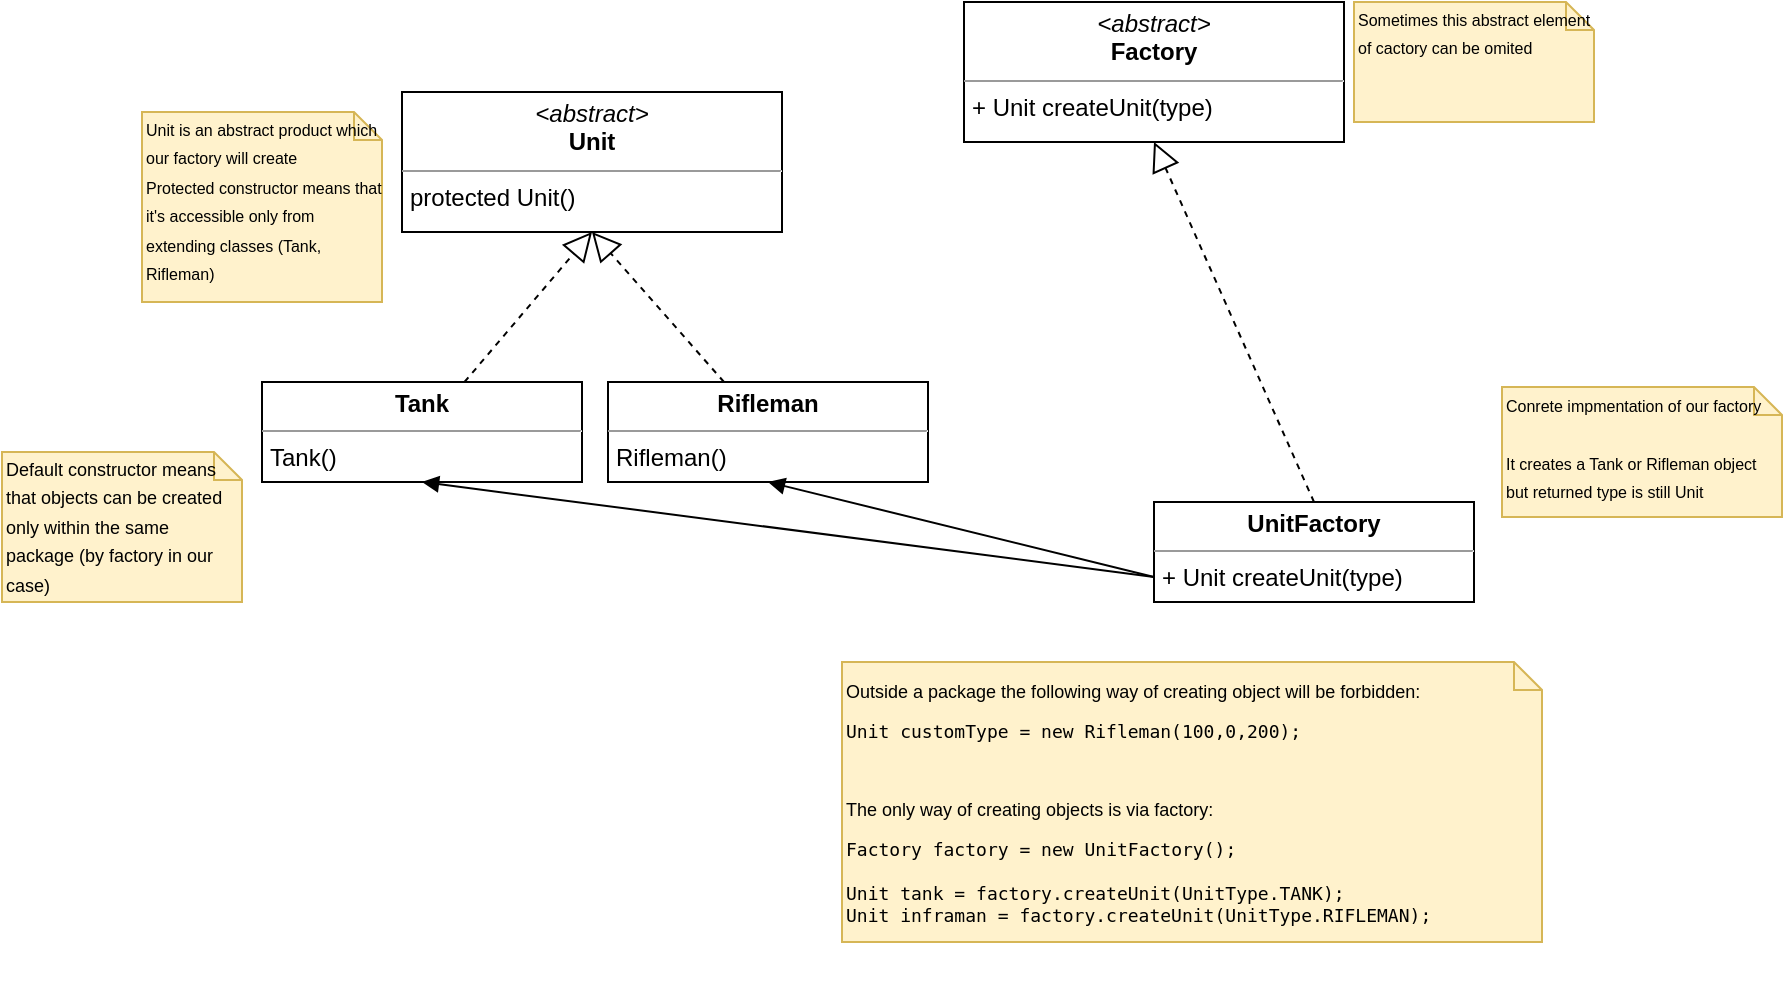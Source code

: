 <mxfile version="10.7.7" type="device"><diagram id="myp2j5GhFaoeZRR024FT" name="Page-1"><mxGraphModel dx="1837" dy="517" grid="1" gridSize="10" guides="1" tooltips="1" connect="1" arrows="1" fold="1" page="1" pageScale="1" pageWidth="827" pageHeight="1169" math="0" shadow="0"><root><mxCell id="0"/><mxCell id="1" parent="0"/><mxCell id="9NYKBY-X-d-ygNzJKOde-1" value="&lt;p style=&quot;margin: 0px ; margin-top: 4px ; text-align: center&quot;&gt;&lt;i&gt;&amp;lt;abstract&amp;gt;&lt;/i&gt;&lt;br&gt;&lt;b&gt;Unit&lt;/b&gt;&lt;/p&gt;&lt;hr size=&quot;1&quot;&gt;&lt;p style=&quot;margin: 0px ; margin-left: 4px&quot;&gt;protected Unit()&lt;/p&gt;" style="verticalAlign=top;align=left;overflow=fill;fontSize=12;fontFamily=Helvetica;html=1;" vertex="1" parent="1"><mxGeometry x="150" y="105" width="190" height="70" as="geometry"/></mxCell><mxCell id="9NYKBY-X-d-ygNzJKOde-2" value="&lt;p style=&quot;margin: 0px ; margin-top: 4px ; text-align: center&quot;&gt;&lt;i&gt;&amp;lt;abstract&amp;gt;&lt;/i&gt;&lt;br&gt;&lt;b&gt;Factory&lt;/b&gt;&lt;/p&gt;&lt;hr size=&quot;1&quot;&gt;&lt;p style=&quot;margin: 0px ; margin-left: 4px&quot;&gt;+ Unit createUnit(type)&lt;/p&gt;" style="verticalAlign=top;align=left;overflow=fill;fontSize=12;fontFamily=Helvetica;html=1;" vertex="1" parent="1"><mxGeometry x="431" y="60" width="190" height="70" as="geometry"/></mxCell><mxCell id="9NYKBY-X-d-ygNzJKOde-3" value="&lt;p style=&quot;margin: 0px ; margin-top: 4px ; text-align: center&quot;&gt;&lt;b&gt;Tank&lt;/b&gt;&lt;/p&gt;&lt;hr size=&quot;1&quot;&gt;&lt;p style=&quot;margin: 0px ; margin-left: 4px&quot;&gt;Tank()&lt;/p&gt;" style="verticalAlign=top;align=left;overflow=fill;fontSize=12;fontFamily=Helvetica;html=1;" vertex="1" parent="1"><mxGeometry x="80" y="250" width="160" height="50" as="geometry"/></mxCell><mxCell id="9NYKBY-X-d-ygNzJKOde-4" value="&lt;p style=&quot;margin: 0px ; margin-top: 4px ; text-align: center&quot;&gt;&lt;b&gt;Rifleman&lt;/b&gt;&lt;/p&gt;&lt;hr size=&quot;1&quot;&gt;&lt;p style=&quot;margin: 0px ; margin-left: 4px&quot;&gt;Rifleman()&lt;/p&gt;" style="verticalAlign=top;align=left;overflow=fill;fontSize=12;fontFamily=Helvetica;html=1;" vertex="1" parent="1"><mxGeometry x="253" y="250" width="160" height="50" as="geometry"/></mxCell><mxCell id="9NYKBY-X-d-ygNzJKOde-5" value="&lt;p style=&quot;margin: 0px ; margin-top: 4px ; text-align: center&quot;&gt;&lt;b&gt;UnitFactory&lt;/b&gt;&lt;/p&gt;&lt;hr size=&quot;1&quot;&gt;&lt;p style=&quot;margin: 0px ; margin-left: 4px&quot;&gt;+ Unit createUnit(type)&lt;br&gt;&lt;/p&gt;" style="verticalAlign=top;align=left;overflow=fill;fontSize=12;fontFamily=Helvetica;html=1;" vertex="1" parent="1"><mxGeometry x="526" y="310" width="160" height="50" as="geometry"/></mxCell><mxCell id="9NYKBY-X-d-ygNzJKOde-6" value="" style="endArrow=block;dashed=1;endFill=0;endSize=12;html=1;entryX=0.5;entryY=1;entryDx=0;entryDy=0;" edge="1" parent="1" source="9NYKBY-X-d-ygNzJKOde-3" target="9NYKBY-X-d-ygNzJKOde-1"><mxGeometry width="160" relative="1" as="geometry"><mxPoint y="230" as="sourcePoint"/><mxPoint x="160" y="230" as="targetPoint"/></mxGeometry></mxCell><mxCell id="9NYKBY-X-d-ygNzJKOde-7" value="" style="endArrow=block;dashed=1;endFill=0;endSize=12;html=1;" edge="1" parent="1" source="9NYKBY-X-d-ygNzJKOde-4"><mxGeometry width="160" relative="1" as="geometry"><mxPoint x="300" y="410" as="sourcePoint"/><mxPoint x="245" y="175" as="targetPoint"/></mxGeometry></mxCell><mxCell id="9NYKBY-X-d-ygNzJKOde-8" value="&lt;font style=&quot;font-size: 8px&quot;&gt;Conrete impmentation of our factory&lt;br&gt;&lt;br&gt;It creates a Tank or Rifleman object but returned type is still Unit&lt;/font&gt;&lt;br&gt;" style="shape=note;whiteSpace=wrap;html=1;size=14;verticalAlign=top;align=left;spacingTop=-6;fillColor=#fff2cc;strokeColor=#d6b656;" vertex="1" parent="1"><mxGeometry x="700" y="252.5" width="140" height="65" as="geometry"/></mxCell><mxCell id="9NYKBY-X-d-ygNzJKOde-9" value="" style="endArrow=block;dashed=1;endFill=0;endSize=12;html=1;entryX=0.5;entryY=1;entryDx=0;entryDy=0;exitX=0.5;exitY=0;exitDx=0;exitDy=0;" edge="1" parent="1" source="9NYKBY-X-d-ygNzJKOde-5" target="9NYKBY-X-d-ygNzJKOde-2"><mxGeometry width="160" relative="1" as="geometry"><mxPoint x="430" y="190" as="sourcePoint"/><mxPoint x="590" y="190" as="targetPoint"/></mxGeometry></mxCell><mxCell id="9NYKBY-X-d-ygNzJKOde-11" value="" style="endArrow=block;endFill=1;html=1;align=left;verticalAlign=top;exitX=0;exitY=0.75;exitDx=0;exitDy=0;entryX=0.5;entryY=1;entryDx=0;entryDy=0;" edge="1" parent="1" source="9NYKBY-X-d-ygNzJKOde-5" target="9NYKBY-X-d-ygNzJKOde-4"><mxGeometry x="-1" relative="1" as="geometry"><mxPoint x="320" y="430" as="sourcePoint"/><mxPoint x="480" y="430" as="targetPoint"/></mxGeometry></mxCell><mxCell id="9NYKBY-X-d-ygNzJKOde-12" value="" style="resizable=0;html=1;align=left;verticalAlign=bottom;labelBackgroundColor=#ffffff;fontSize=10;" connectable="0" vertex="1" parent="9NYKBY-X-d-ygNzJKOde-11"><mxGeometry x="-1" relative="1" as="geometry"/></mxCell><mxCell id="9NYKBY-X-d-ygNzJKOde-13" value="" style="endArrow=block;endFill=1;html=1;align=left;verticalAlign=top;entryX=0.5;entryY=1;entryDx=0;entryDy=0;exitX=0;exitY=0.75;exitDx=0;exitDy=0;" edge="1" parent="1" source="9NYKBY-X-d-ygNzJKOde-5" target="9NYKBY-X-d-ygNzJKOde-3"><mxGeometry x="-1" relative="1" as="geometry"><mxPoint x="520" y="350" as="sourcePoint"/><mxPoint x="409.096" y="310" as="targetPoint"/></mxGeometry></mxCell><mxCell id="9NYKBY-X-d-ygNzJKOde-14" value="" style="resizable=0;html=1;align=left;verticalAlign=bottom;labelBackgroundColor=#ffffff;fontSize=10;" connectable="0" vertex="1" parent="9NYKBY-X-d-ygNzJKOde-13"><mxGeometry x="-1" relative="1" as="geometry"/></mxCell><mxCell id="9NYKBY-X-d-ygNzJKOde-15" value="&lt;span style=&quot;font-size: 8px&quot;&gt;Unit is an abstract product which our factory will create&lt;br&gt;Protected constructor means that it's accessible only from extending classes (Tank, Rifleman)&lt;br&gt;&lt;/span&gt;&lt;br&gt;&amp;nbsp;&lt;br&gt;" style="shape=note;whiteSpace=wrap;html=1;size=14;verticalAlign=top;align=left;spacingTop=-6;fillColor=#fff2cc;strokeColor=#d6b656;" vertex="1" parent="1"><mxGeometry x="20" y="115" width="120" height="95" as="geometry"/></mxCell><mxCell id="9NYKBY-X-d-ygNzJKOde-17" value="&lt;span style=&quot;font-size: 8px&quot;&gt;Sometimes this abstract element of cactory can be omited&lt;/span&gt;&lt;br&gt;" style="shape=note;whiteSpace=wrap;html=1;size=14;verticalAlign=top;align=left;spacingTop=-6;fillColor=#fff2cc;strokeColor=#d6b656;" vertex="1" parent="1"><mxGeometry x="626" y="60" width="120" height="60" as="geometry"/></mxCell><mxCell id="9NYKBY-X-d-ygNzJKOde-19" value="&lt;font style=&quot;font-size: 9px&quot;&gt;Default constructor means that objects can be created only within the same package (by factory in our case)&lt;br&gt;&lt;br&gt;&lt;/font&gt;&lt;pre style=&quot;font-size: 9px&quot;&gt;&lt;br&gt;&lt;/pre&gt;" style="shape=note;whiteSpace=wrap;html=1;size=14;verticalAlign=top;align=left;spacingTop=-6;fillColor=#fff2cc;strokeColor=#d6b656;" vertex="1" parent="1"><mxGeometry x="-50" y="285" width="120" height="75" as="geometry"/></mxCell><mxCell id="9NYKBY-X-d-ygNzJKOde-21" value="&lt;p style=&quot;font-size: 9px&quot;&gt;&lt;font style=&quot;font-size: 9px&quot;&gt;Outside a package the following way of creating object will be forbidden:&lt;/font&gt;&lt;/p&gt;&lt;pre style=&quot;font-size: 9px&quot;&gt;&lt;font style=&quot;font-size: 9px&quot;&gt;Unit customType = new Rifleman(100,0,200);&lt;br&gt;&lt;/font&gt;&lt;/pre&gt;&lt;pre style=&quot;font-size: 9px&quot;&gt;&lt;font style=&quot;font-size: 9px&quot;&gt;&lt;br&gt;&lt;/font&gt;&lt;/pre&gt;&lt;p style=&quot;font-size: 9px&quot;&gt;&lt;font style=&quot;font-size: 9px&quot;&gt;The only way of creating objects is via factory:&lt;/font&gt;&lt;/p&gt;&lt;pre style=&quot;font-size: 9px&quot;&gt;&lt;pre&gt;&lt;font style=&quot;font-size: 9px&quot;&gt;Factory factory = &lt;span&gt;new &lt;/span&gt;UnitFactory()&lt;span&gt;;&lt;br&gt;&lt;/span&gt;&lt;span&gt;&lt;br&gt;&lt;/span&gt;Unit tank = factory.createUnit(UnitType.&lt;span&gt;TANK&lt;/span&gt;)&lt;span&gt;;&lt;br&gt;&lt;/span&gt;Unit inframan = factory.createUnit(UnitType.&lt;span&gt;RIFLEMAN&lt;/span&gt;)&lt;span&gt;;&lt;/span&gt;&lt;/font&gt;&lt;/pre&gt;&lt;/pre&gt;&lt;pre style=&quot;font-size: 9px&quot;&gt;&lt;br&gt;&lt;/pre&gt;" style="shape=note;whiteSpace=wrap;html=1;size=14;verticalAlign=top;align=left;spacingTop=-6;fillColor=#fff2cc;strokeColor=#d6b656;" vertex="1" parent="1"><mxGeometry x="370" y="390" width="350" height="140" as="geometry"/></mxCell><mxCell id="9NYKBY-X-d-ygNzJKOde-23" style="edgeStyle=none;rounded=0;orthogonalLoop=1;jettySize=auto;html=1;exitX=0.5;exitY=1;exitDx=0;exitDy=0;exitPerimeter=0;" edge="1" parent="1" source="9NYKBY-X-d-ygNzJKOde-21" target="9NYKBY-X-d-ygNzJKOde-21"><mxGeometry relative="1" as="geometry"/></mxCell></root></mxGraphModel></diagram></mxfile>
